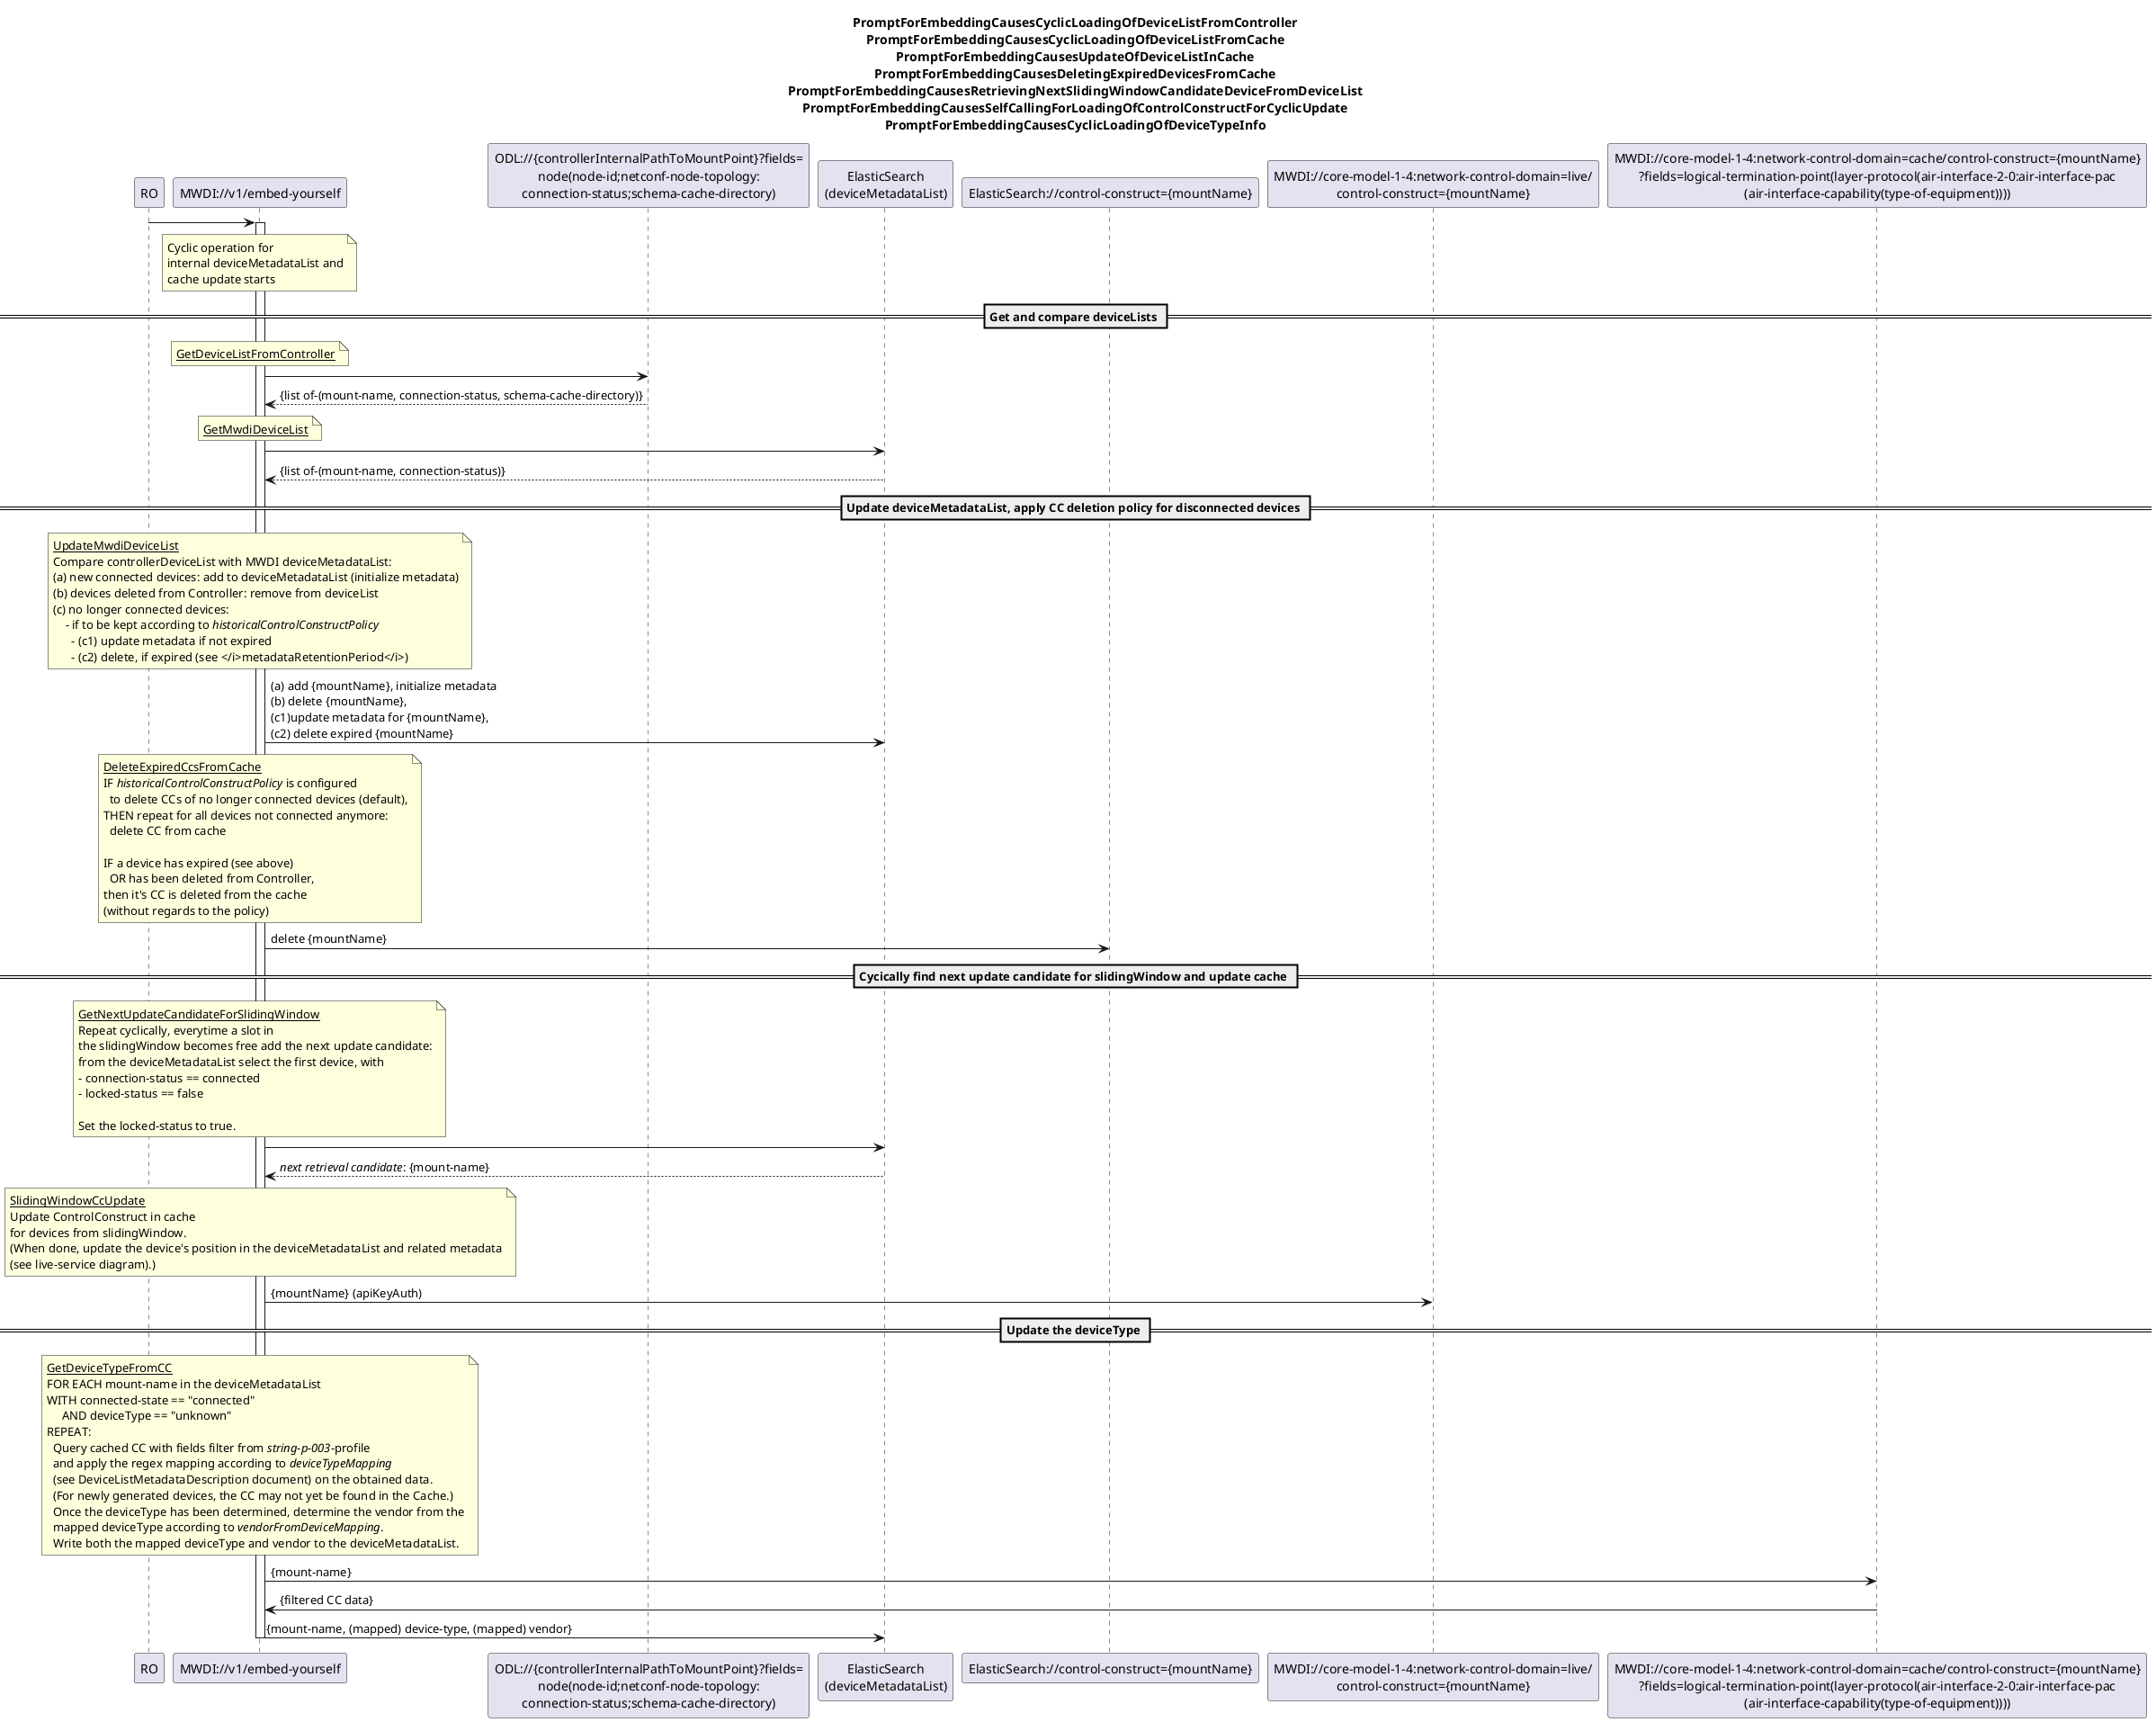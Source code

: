 @startuml 00x_CyclicOperationBasedDeviceListSync
skinparam responseMessageBelowArrow true

title
PromptForEmbeddingCausesCyclicLoadingOfDeviceListFromController
PromptForEmbeddingCausesCyclicLoadingOfDeviceListFromCache
PromptForEmbeddingCausesUpdateOfDeviceListInCache
PromptForEmbeddingCausesDeletingExpiredDevicesFromCache
PromptForEmbeddingCausesRetrievingNextSlidingWindowCandidateDeviceFromDeviceList
PromptForEmbeddingCausesSelfCallingForLoadingOfControlConstructForCyclicUpdate
PromptForEmbeddingCausesCyclicLoadingOfDeviceTypeInfo
end title

participant "RO" as ro
participant "MWDI://v1/embed-yourself" as mwdi
participant "ODL://{controllerInternalPathToMountPoint}?fields=\nnode(node-id;netconf-node-topology:\nconnection-status;schema-cache-directory)" as odlConnectionStatus
participant "ElasticSearch\n(deviceMetadataList)" as deviceList
participant "ElasticSearch://control-construct={mountName}" as ccInCache
participant "MWDI://core-model-1-4:network-control-domain=live/\ncontrol-construct={mountName}" as ControlConstruct
participant "MWDI://core-model-1-4:network-control-domain=cache/control-construct={mountName}\n?fields=logical-termination-point(layer-protocol(air-interface-2-0:air-interface-pac\n(air-interface-capability(type-of-equipment))))" as mwdiDevType

ro -> mwdi
activate mwdi

note over mwdi
Cyclic operation for 
internal deviceMetadataList and
cache update starts
end note

== Get and compare deviceLists ==

'get deviceList from Controller
note over mwdi
  <u>GetDeviceListFromController</u>
end note
mwdi -> odlConnectionStatus
odlConnectionStatus --> mwdi: {list of-(mount-name, connection-status, schema-cache-directory)}

'get MWDI deviceMetadataList from ElasticSearch
note over mwdi
  <u>GetMwdiDeviceList</u>
end note
mwdi -> deviceList
deviceList --> mwdi: {list of-(mount-name, connection-status)}

== Update deviceMetadataList, apply CC deletion policy for disconnected devices ==

note over mwdi
  <u>UpdateMwdiDeviceList</u>
  Compare controllerDeviceList with MWDI deviceMetadataList: 
  (a) new connected devices: add to deviceMetadataList (initialize metadata)
  (b) devices deleted from Controller: remove from deviceList
  (c) no longer connected devices:
      - if to be kept according to <i>historicalControlConstructPolicy</i>
        - (c1) update metadata if not expired
        - (c2) delete, if expired (see </i>metadataRetentionPeriod</i>)
end note
mwdi -> deviceList: (a) add {mountName}, initialize metadata \n(b) delete {mountName}, \n(c1)update metadata for {mountName}, \n(c2) delete expired {mountName}

note over mwdi
  <u>DeleteExpiredCcsFromCache</u>
  IF <i>historicalControlConstructPolicy</i> is configured
    to delete CCs of no longer connected devices (default),
  THEN repeat for all devices not connected anymore:
    delete CC from cache

  IF a device has expired (see above)
    OR has been deleted from Controller,
  then it's CC is deleted from the cache
  (without regards to the policy)
end note
mwdi -> ccInCache: delete {mountName}

== Cycically find next update candidate for slidingWindow and update cache == 

note over mwdi
  <u>GetNextUpdateCandidateForSlidingWindow</u>
  Repeat cyclically, everytime a slot in
  the slidingWindow becomes free add the next update candidate:
  from the deviceMetadataList select the first device, with
  - connection-status == connected
  - locked-status == false
  
  Set the locked-status to true.
end note
mwdi -> deviceList
deviceList --> mwdi: <i>next retrieval candidate</i>: {mount-name}

note over mwdi
  <u>SlidingWindowCcUpdate</u>
  Update ControlConstruct in cache
  for devices from slidingWindow.
  (When done, update the device's position in the deviceMetadataList and related metadata
  (see live-service diagram).)
end note
mwdi -> ControlConstruct: {mountName} (apiKeyAuth)

== Update the deviceType == 

note over mwdi
  <u>GetDeviceTypeFromCC</u>
  FOR EACH mount-name in the deviceMetadataList
  WITH connected-state == "connected"
       AND deviceType == "unknown"
  REPEAT:
    Query cached CC with fields filter from <i>string-p-003</i>-profile
    and apply the regex mapping according to <i>deviceTypeMapping</i>
    (see DeviceListMetadataDescription document) on the obtained data.
    (For newly generated devices, the CC may not yet be found in the Cache.)
    Once the deviceType has been determined, determine the vendor from the
    mapped deviceType according to <i>vendorFromDeviceMapping</i>.
    Write both the mapped deviceType and vendor to the deviceMetadataList.
end note
mwdi -> mwdiDevType: {mount-name}
mwdiDevType -> mwdi: {filtered CC data}
mwdi -> deviceList: {mount-name, (mapped) device-type, (mapped) vendor}

deactivate mwdi

@enduml